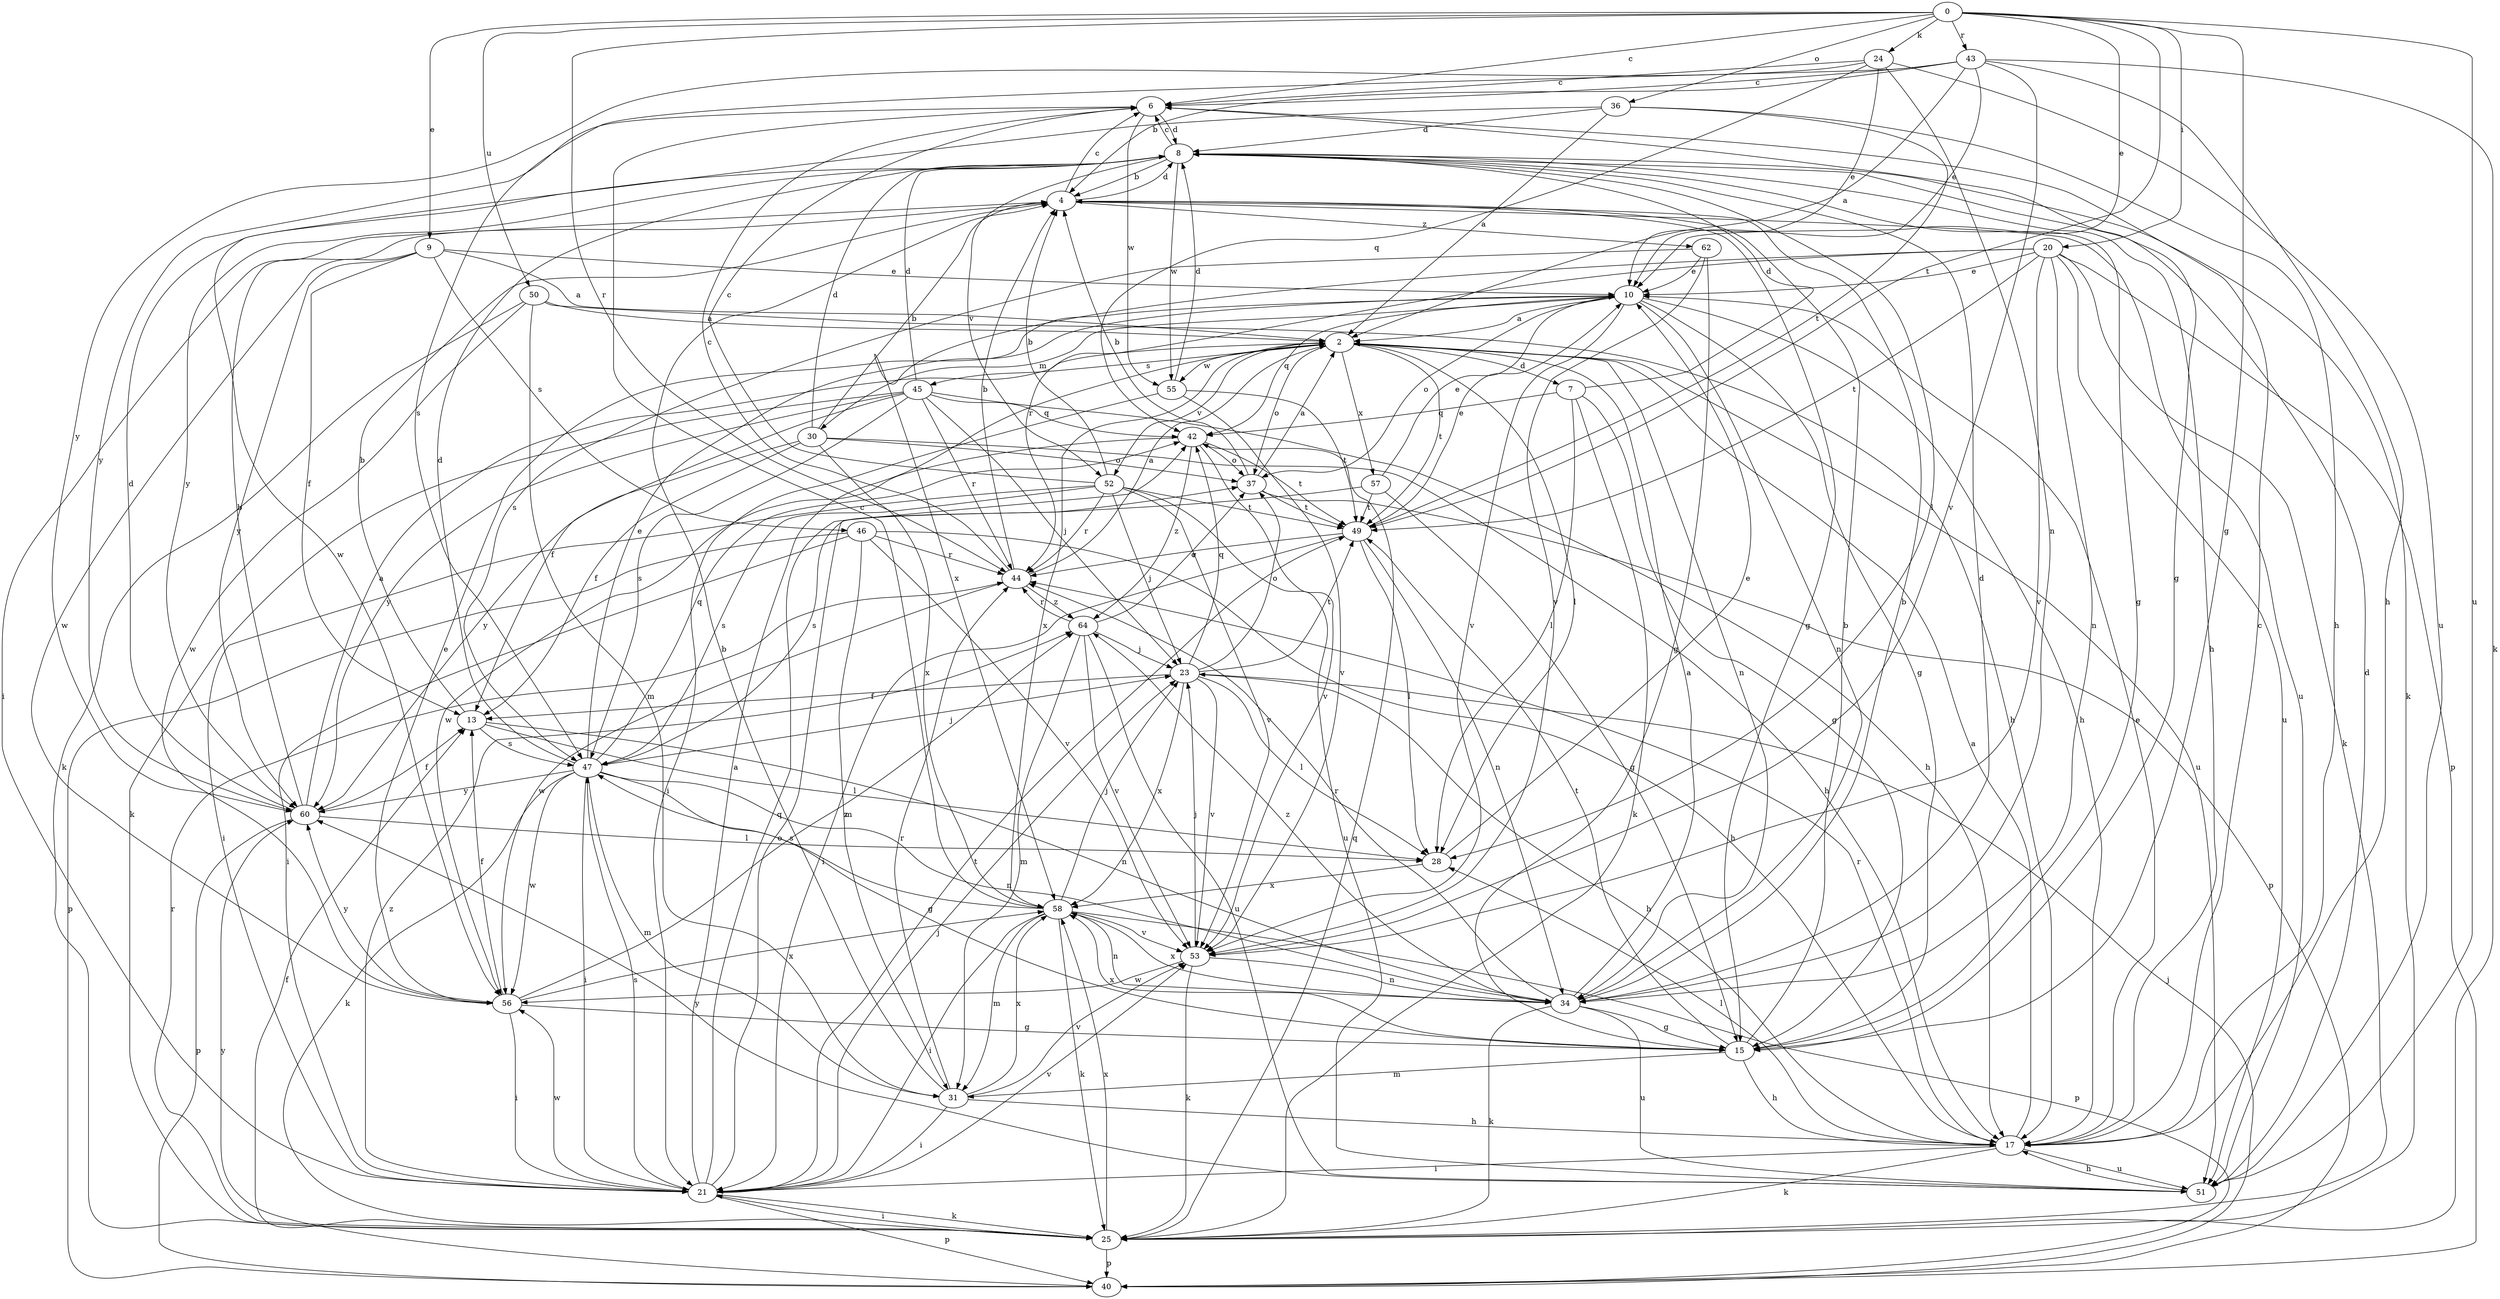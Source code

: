 strict digraph  {
0;
2;
4;
6;
7;
8;
9;
10;
13;
15;
17;
20;
21;
23;
24;
25;
28;
30;
31;
34;
36;
37;
40;
42;
43;
44;
45;
46;
47;
49;
50;
51;
52;
53;
55;
56;
57;
58;
60;
62;
64;
0 -> 6  [label=c];
0 -> 9  [label=e];
0 -> 10  [label=e];
0 -> 15  [label=g];
0 -> 20  [label=i];
0 -> 24  [label=k];
0 -> 36  [label=o];
0 -> 43  [label=r];
0 -> 44  [label=r];
0 -> 49  [label=t];
0 -> 50  [label=u];
0 -> 51  [label=u];
2 -> 7  [label=d];
2 -> 28  [label=l];
2 -> 34  [label=n];
2 -> 37  [label=o];
2 -> 45  [label=s];
2 -> 49  [label=t];
2 -> 51  [label=u];
2 -> 52  [label=v];
2 -> 55  [label=w];
2 -> 57  [label=x];
2 -> 58  [label=x];
4 -> 6  [label=c];
4 -> 8  [label=d];
4 -> 15  [label=g];
4 -> 21  [label=i];
4 -> 51  [label=u];
4 -> 62  [label=z];
6 -> 8  [label=d];
6 -> 15  [label=g];
6 -> 55  [label=w];
6 -> 60  [label=y];
7 -> 8  [label=d];
7 -> 15  [label=g];
7 -> 25  [label=k];
7 -> 28  [label=l];
7 -> 42  [label=q];
8 -> 4  [label=b];
8 -> 6  [label=c];
8 -> 15  [label=g];
8 -> 17  [label=h];
8 -> 25  [label=k];
8 -> 28  [label=l];
8 -> 52  [label=v];
8 -> 55  [label=w];
8 -> 60  [label=y];
9 -> 2  [label=a];
9 -> 10  [label=e];
9 -> 13  [label=f];
9 -> 46  [label=s];
9 -> 56  [label=w];
9 -> 60  [label=y];
10 -> 2  [label=a];
10 -> 15  [label=g];
10 -> 17  [label=h];
10 -> 30  [label=m];
10 -> 34  [label=n];
10 -> 37  [label=o];
10 -> 42  [label=q];
10 -> 53  [label=v];
13 -> 4  [label=b];
13 -> 28  [label=l];
13 -> 34  [label=n];
13 -> 47  [label=s];
15 -> 4  [label=b];
15 -> 17  [label=h];
15 -> 31  [label=m];
15 -> 49  [label=t];
15 -> 58  [label=x];
17 -> 2  [label=a];
17 -> 6  [label=c];
17 -> 10  [label=e];
17 -> 21  [label=i];
17 -> 25  [label=k];
17 -> 28  [label=l];
17 -> 44  [label=r];
17 -> 51  [label=u];
20 -> 10  [label=e];
20 -> 25  [label=k];
20 -> 34  [label=n];
20 -> 40  [label=p];
20 -> 44  [label=r];
20 -> 49  [label=t];
20 -> 51  [label=u];
20 -> 53  [label=v];
20 -> 58  [label=x];
21 -> 2  [label=a];
21 -> 23  [label=j];
21 -> 25  [label=k];
21 -> 37  [label=o];
21 -> 40  [label=p];
21 -> 42  [label=q];
21 -> 47  [label=s];
21 -> 49  [label=t];
21 -> 53  [label=v];
21 -> 56  [label=w];
21 -> 64  [label=z];
23 -> 13  [label=f];
23 -> 17  [label=h];
23 -> 28  [label=l];
23 -> 37  [label=o];
23 -> 42  [label=q];
23 -> 49  [label=t];
23 -> 53  [label=v];
23 -> 58  [label=x];
24 -> 6  [label=c];
24 -> 10  [label=e];
24 -> 34  [label=n];
24 -> 42  [label=q];
24 -> 51  [label=u];
24 -> 60  [label=y];
25 -> 13  [label=f];
25 -> 21  [label=i];
25 -> 40  [label=p];
25 -> 42  [label=q];
25 -> 44  [label=r];
25 -> 58  [label=x];
28 -> 10  [label=e];
28 -> 58  [label=x];
30 -> 4  [label=b];
30 -> 8  [label=d];
30 -> 13  [label=f];
30 -> 17  [label=h];
30 -> 37  [label=o];
30 -> 58  [label=x];
30 -> 60  [label=y];
31 -> 4  [label=b];
31 -> 17  [label=h];
31 -> 21  [label=i];
31 -> 44  [label=r];
31 -> 53  [label=v];
31 -> 58  [label=x];
34 -> 2  [label=a];
34 -> 4  [label=b];
34 -> 8  [label=d];
34 -> 15  [label=g];
34 -> 25  [label=k];
34 -> 44  [label=r];
34 -> 51  [label=u];
34 -> 58  [label=x];
34 -> 64  [label=z];
36 -> 2  [label=a];
36 -> 8  [label=d];
36 -> 17  [label=h];
36 -> 49  [label=t];
36 -> 56  [label=w];
37 -> 2  [label=a];
37 -> 4  [label=b];
37 -> 40  [label=p];
37 -> 49  [label=t];
40 -> 23  [label=j];
40 -> 60  [label=y];
42 -> 37  [label=o];
42 -> 49  [label=t];
42 -> 53  [label=v];
42 -> 56  [label=w];
42 -> 64  [label=z];
43 -> 2  [label=a];
43 -> 4  [label=b];
43 -> 6  [label=c];
43 -> 10  [label=e];
43 -> 17  [label=h];
43 -> 25  [label=k];
43 -> 47  [label=s];
43 -> 53  [label=v];
44 -> 2  [label=a];
44 -> 4  [label=b];
44 -> 6  [label=c];
44 -> 56  [label=w];
44 -> 64  [label=z];
45 -> 8  [label=d];
45 -> 13  [label=f];
45 -> 17  [label=h];
45 -> 23  [label=j];
45 -> 25  [label=k];
45 -> 42  [label=q];
45 -> 44  [label=r];
45 -> 47  [label=s];
45 -> 60  [label=y];
46 -> 17  [label=h];
46 -> 21  [label=i];
46 -> 31  [label=m];
46 -> 40  [label=p];
46 -> 44  [label=r];
46 -> 53  [label=v];
47 -> 8  [label=d];
47 -> 10  [label=e];
47 -> 15  [label=g];
47 -> 21  [label=i];
47 -> 23  [label=j];
47 -> 25  [label=k];
47 -> 31  [label=m];
47 -> 34  [label=n];
47 -> 42  [label=q];
47 -> 56  [label=w];
47 -> 60  [label=y];
49 -> 10  [label=e];
49 -> 21  [label=i];
49 -> 28  [label=l];
49 -> 34  [label=n];
49 -> 44  [label=r];
50 -> 2  [label=a];
50 -> 17  [label=h];
50 -> 25  [label=k];
50 -> 31  [label=m];
50 -> 56  [label=w];
51 -> 8  [label=d];
51 -> 17  [label=h];
51 -> 60  [label=y];
52 -> 4  [label=b];
52 -> 6  [label=c];
52 -> 21  [label=i];
52 -> 23  [label=j];
52 -> 44  [label=r];
52 -> 47  [label=s];
52 -> 49  [label=t];
52 -> 51  [label=u];
52 -> 53  [label=v];
53 -> 23  [label=j];
53 -> 25  [label=k];
53 -> 34  [label=n];
53 -> 56  [label=w];
55 -> 8  [label=d];
55 -> 21  [label=i];
55 -> 49  [label=t];
55 -> 53  [label=v];
56 -> 10  [label=e];
56 -> 13  [label=f];
56 -> 15  [label=g];
56 -> 21  [label=i];
56 -> 58  [label=x];
56 -> 60  [label=y];
56 -> 64  [label=z];
57 -> 10  [label=e];
57 -> 15  [label=g];
57 -> 47  [label=s];
57 -> 49  [label=t];
58 -> 6  [label=c];
58 -> 21  [label=i];
58 -> 23  [label=j];
58 -> 25  [label=k];
58 -> 31  [label=m];
58 -> 34  [label=n];
58 -> 40  [label=p];
58 -> 47  [label=s];
58 -> 53  [label=v];
60 -> 2  [label=a];
60 -> 4  [label=b];
60 -> 8  [label=d];
60 -> 13  [label=f];
60 -> 28  [label=l];
60 -> 40  [label=p];
62 -> 10  [label=e];
62 -> 15  [label=g];
62 -> 47  [label=s];
62 -> 53  [label=v];
64 -> 23  [label=j];
64 -> 31  [label=m];
64 -> 37  [label=o];
64 -> 44  [label=r];
64 -> 51  [label=u];
64 -> 53  [label=v];
}
